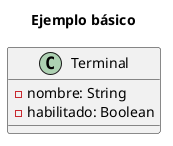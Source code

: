 @startuml usuarios

title
Ejemplo básico
end title
scale 1

class Terminal
{
    -nombre: String
    -habilitado: Boolean
}

@enduml